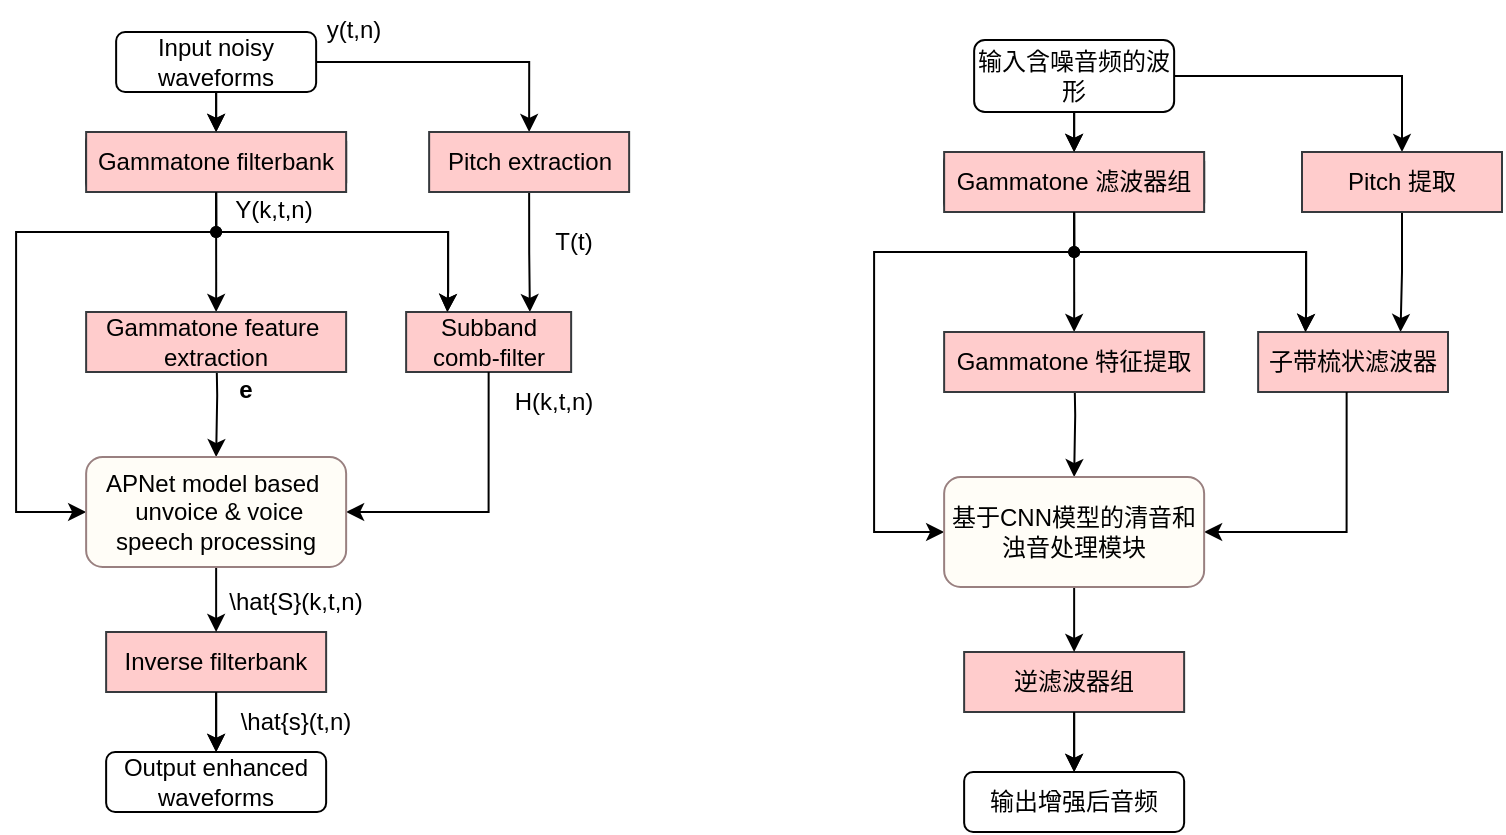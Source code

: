 <mxfile version="23.1.5" type="github">
  <diagram name="第 1 页" id="ZpOcNx6irWhhlP2ZK6mO">
    <mxGraphModel dx="-908" dy="1674" grid="1" gridSize="10" guides="1" tooltips="1" connect="1" arrows="1" fold="1" page="1" pageScale="1" pageWidth="827" pageHeight="1169" math="0" shadow="0">
      <root>
        <mxCell id="0" />
        <mxCell id="1" parent="0" />
        <mxCell id="Lh9kQwquSanoRVx8sud2-1" style="edgeStyle=orthogonalEdgeStyle;rounded=0;orthogonalLoop=1;jettySize=auto;html=1;exitX=0.5;exitY=1;exitDx=0;exitDy=0;entryX=0.5;entryY=0;entryDx=0;entryDy=0;" parent="1" source="Lh9kQwquSanoRVx8sud2-3" target="Lh9kQwquSanoRVx8sud2-7" edge="1">
          <mxGeometry relative="1" as="geometry" />
        </mxCell>
        <mxCell id="Lh9kQwquSanoRVx8sud2-2" style="edgeStyle=orthogonalEdgeStyle;rounded=0;orthogonalLoop=1;jettySize=auto;html=1;exitX=1;exitY=0.5;exitDx=0;exitDy=0;entryX=0.5;entryY=0;entryDx=0;entryDy=0;" parent="1" source="Lh9kQwquSanoRVx8sud2-3" target="Lh9kQwquSanoRVx8sud2-5" edge="1">
          <mxGeometry relative="1" as="geometry" />
        </mxCell>
        <mxCell id="Lh9kQwquSanoRVx8sud2-3" value="Input noisy waveforms" style="rounded=1;whiteSpace=wrap;html=1;" parent="1" vertex="1">
          <mxGeometry x="1711.07" y="6" width="100" height="30" as="geometry" />
        </mxCell>
        <mxCell id="Lh9kQwquSanoRVx8sud2-4" style="edgeStyle=orthogonalEdgeStyle;rounded=0;orthogonalLoop=1;jettySize=auto;html=1;exitX=0.5;exitY=1;exitDx=0;exitDy=0;entryX=0.75;entryY=0;entryDx=0;entryDy=0;" parent="1" source="Lh9kQwquSanoRVx8sud2-5" target="Lh9kQwquSanoRVx8sud2-8" edge="1">
          <mxGeometry relative="1" as="geometry">
            <mxPoint x="1893.57" y="146" as="targetPoint" />
          </mxGeometry>
        </mxCell>
        <mxCell id="Lh9kQwquSanoRVx8sud2-5" value="Pitch&amp;nbsp;extraction" style="rounded=0;whiteSpace=wrap;html=1;fillColor=#ffcccc;strokeColor=#36393d;" parent="1" vertex="1">
          <mxGeometry x="1867.57" y="56" width="100" height="30" as="geometry" />
        </mxCell>
        <mxCell id="Lh9kQwquSanoRVx8sud2-6" style="edgeStyle=orthogonalEdgeStyle;rounded=0;orthogonalLoop=1;jettySize=auto;html=1;exitX=0.5;exitY=1;exitDx=0;exitDy=0;entryX=0.25;entryY=0;entryDx=0;entryDy=0;" parent="1" source="Lh9kQwquSanoRVx8sud2-7" target="Lh9kQwquSanoRVx8sud2-8" edge="1">
          <mxGeometry relative="1" as="geometry">
            <mxPoint x="1906.07" y="136" as="targetPoint" />
            <Array as="points">
              <mxPoint x="1761.07" y="106" />
              <mxPoint x="1877.07" y="106" />
              <mxPoint x="1877.07" y="136" />
            </Array>
          </mxGeometry>
        </mxCell>
        <mxCell id="Lh9kQwquSanoRVx8sud2-7" value="Gammatone&amp;nbsp;Filterbank" style="rounded=1;whiteSpace=wrap;html=1;" parent="1" vertex="1">
          <mxGeometry x="1696.07" y="56" width="130" height="30" as="geometry" />
        </mxCell>
        <mxCell id="Lh9kQwquSanoRVx8sud2-8" value="Subband&lt;br&gt;comb-filter" style="rounded=0;whiteSpace=wrap;html=1;fillColor=#ffcccc;strokeColor=#36393d;" parent="1" vertex="1">
          <mxGeometry x="1856.07" y="146" width="82.5" height="30" as="geometry" />
        </mxCell>
        <mxCell id="Lh9kQwquSanoRVx8sud2-9" style="edgeStyle=orthogonalEdgeStyle;rounded=0;orthogonalLoop=1;jettySize=auto;html=1;exitX=0.5;exitY=1;exitDx=0;exitDy=0;entryX=0.5;entryY=0;entryDx=0;entryDy=0;" parent="1" target="Lh9kQwquSanoRVx8sud2-22" edge="1">
          <mxGeometry relative="1" as="geometry">
            <mxPoint x="1761.07" y="186" as="targetPoint" />
            <mxPoint x="1761.07" y="156" as="sourcePoint" />
          </mxGeometry>
        </mxCell>
        <mxCell id="Lh9kQwquSanoRVx8sud2-10" value="Output enhanced waveforms" style="rounded=1;whiteSpace=wrap;html=1;" parent="1" vertex="1">
          <mxGeometry x="1706.07" y="366" width="110" height="30" as="geometry" />
        </mxCell>
        <mxCell id="Lh9kQwquSanoRVx8sud2-11" value="" style="shape=waypoint;sketch=0;fillStyle=solid;size=6;pointerEvents=1;points=[];resizable=0;rotatable=0;perimeter=centerPerimeter;snapToPoint=1;" parent="1" vertex="1">
          <mxGeometry x="1751.07" y="96" width="20" height="20" as="geometry" />
        </mxCell>
        <mxCell id="Lh9kQwquSanoRVx8sud2-12" style="edgeStyle=orthogonalEdgeStyle;rounded=0;orthogonalLoop=1;jettySize=auto;html=1;exitX=0.5;exitY=1;exitDx=0;exitDy=0;entryX=0.5;entryY=0;entryDx=0;entryDy=0;" parent="1" source="Lh9kQwquSanoRVx8sud2-13" target="Lh9kQwquSanoRVx8sud2-10" edge="1">
          <mxGeometry relative="1" as="geometry" />
        </mxCell>
        <mxCell id="Lh9kQwquSanoRVx8sud2-13" value="Inverse filterbank" style="rounded=0;whiteSpace=wrap;html=1;fillColor=#ffcccc;strokeColor=#36393d;" parent="1" vertex="1">
          <mxGeometry x="1706.07" y="306" width="110" height="30" as="geometry" />
        </mxCell>
        <mxCell id="Lh9kQwquSanoRVx8sud2-14" style="edgeStyle=orthogonalEdgeStyle;rounded=0;orthogonalLoop=1;jettySize=auto;html=1;exitX=0.5;exitY=1;exitDx=0;exitDy=0;entryX=0;entryY=0.5;entryDx=0;entryDy=0;" parent="1" source="Lh9kQwquSanoRVx8sud2-15" target="Lh9kQwquSanoRVx8sud2-22" edge="1">
          <mxGeometry relative="1" as="geometry">
            <Array as="points">
              <mxPoint x="1761.04" y="106" />
              <mxPoint x="1661.04" y="106" />
              <mxPoint x="1661.04" y="246" />
            </Array>
            <mxPoint x="1696.07" y="261" as="targetPoint" />
          </mxGeometry>
        </mxCell>
        <mxCell id="Lh9kQwquSanoRVx8sud2-15" value="Gammatone&amp;nbsp;filterbank" style="rounded=0;whiteSpace=wrap;html=1;fillColor=#ffcccc;strokeColor=#36393d;" parent="1" vertex="1">
          <mxGeometry x="1696.07" y="56" width="130" height="30" as="geometry" />
        </mxCell>
        <mxCell id="Lh9kQwquSanoRVx8sud2-16" style="edgeStyle=orthogonalEdgeStyle;rounded=0;orthogonalLoop=1;jettySize=auto;html=1;exitX=0.5;exitY=1;exitDx=0;exitDy=0;entryX=0.5;entryY=0;entryDx=0;entryDy=0;" parent="1" edge="1">
          <mxGeometry relative="1" as="geometry">
            <mxPoint x="1761.07" y="36" as="sourcePoint" />
            <mxPoint x="1761.07" y="56" as="targetPoint" />
          </mxGeometry>
        </mxCell>
        <mxCell id="Lh9kQwquSanoRVx8sud2-17" style="edgeStyle=orthogonalEdgeStyle;rounded=0;orthogonalLoop=1;jettySize=auto;html=1;exitDx=0;exitDy=0;entryX=0.5;entryY=0;entryDx=0;entryDy=0;" parent="1" source="Lh9kQwquSanoRVx8sud2-23" target="Lh9kQwquSanoRVx8sud2-20" edge="1">
          <mxGeometry relative="1" as="geometry" />
        </mxCell>
        <mxCell id="Lh9kQwquSanoRVx8sud2-18" style="edgeStyle=orthogonalEdgeStyle;rounded=0;orthogonalLoop=1;jettySize=auto;html=1;exitX=0.5;exitY=1;exitDx=0;exitDy=0;entryX=0.25;entryY=0;entryDx=0;entryDy=0;" parent="1" edge="1">
          <mxGeometry relative="1" as="geometry">
            <mxPoint x="1876.695" y="146" as="targetPoint" />
            <Array as="points">
              <mxPoint x="1761.07" y="106" />
              <mxPoint x="1877.07" y="106" />
              <mxPoint x="1877.07" y="136" />
            </Array>
            <mxPoint x="1761.07" y="86" as="sourcePoint" />
          </mxGeometry>
        </mxCell>
        <mxCell id="Lh9kQwquSanoRVx8sud2-19" style="edgeStyle=orthogonalEdgeStyle;rounded=0;orthogonalLoop=1;jettySize=auto;html=1;exitX=0.5;exitY=1;exitDx=0;exitDy=0;entryX=1;entryY=0.5;entryDx=0;entryDy=0;" parent="1" target="Lh9kQwquSanoRVx8sud2-22" edge="1">
          <mxGeometry relative="1" as="geometry">
            <mxPoint x="1826.07" y="261" as="targetPoint" />
            <Array as="points">
              <mxPoint x="1897.04" y="246" />
            </Array>
            <mxPoint x="1897.32" y="176.0" as="sourcePoint" />
          </mxGeometry>
        </mxCell>
        <mxCell id="Lh9kQwquSanoRVx8sud2-20" value="Gammatone&amp;nbsp;feature&amp;nbsp;&lt;br&gt;extraction" style="rounded=0;whiteSpace=wrap;html=1;fillColor=#ffcccc;strokeColor=#36393d;" parent="1" vertex="1">
          <mxGeometry x="1696.07" y="146" width="130" height="30" as="geometry" />
        </mxCell>
        <mxCell id="Lh9kQwquSanoRVx8sud2-21" style="edgeStyle=orthogonalEdgeStyle;rounded=0;orthogonalLoop=1;jettySize=auto;html=1;exitX=0.5;exitY=1;exitDx=0;exitDy=0;entryX=0.5;entryY=0;entryDx=0;entryDy=0;" parent="1" source="Lh9kQwquSanoRVx8sud2-22" edge="1">
          <mxGeometry relative="1" as="geometry">
            <mxPoint x="1761.07" y="306.0" as="targetPoint" />
          </mxGeometry>
        </mxCell>
        <mxCell id="Lh9kQwquSanoRVx8sud2-22" value="APNet model based&amp;nbsp; &amp;nbsp;unvoice &amp;amp; voice speech processing" style="rounded=1;whiteSpace=wrap;html=1;fillColor=#fffdf7;strokeColor=#998080;" parent="1" vertex="1">
          <mxGeometry x="1696.07" y="218.5" width="130" height="55" as="geometry" />
        </mxCell>
        <mxCell id="Lh9kQwquSanoRVx8sud2-23" value="" style="shape=waypoint;sketch=0;fillStyle=solid;size=6;pointerEvents=1;points=[];resizable=0;rotatable=0;perimeter=centerPerimeter;snapToPoint=1;" parent="1" vertex="1">
          <mxGeometry x="1751.07" y="96" width="20" height="20" as="geometry" />
        </mxCell>
        <mxCell id="Lh9kQwquSanoRVx8sud2-24" style="edgeStyle=orthogonalEdgeStyle;rounded=0;orthogonalLoop=1;jettySize=auto;html=1;exitX=0.5;exitY=1;exitDx=0;exitDy=0;entryX=0.5;entryY=0;entryDx=0;entryDy=0;" parent="1" edge="1">
          <mxGeometry relative="1" as="geometry">
            <mxPoint x="1761.07" y="336.0" as="sourcePoint" />
            <mxPoint x="1761.07" y="366" as="targetPoint" />
          </mxGeometry>
        </mxCell>
        <mxCell id="9gwDb0QETDa5rGv9YIZs-1" style="edgeStyle=orthogonalEdgeStyle;rounded=0;orthogonalLoop=1;jettySize=auto;html=1;exitX=0.5;exitY=1;exitDx=0;exitDy=0;entryX=0.5;entryY=0;entryDx=0;entryDy=0;" parent="1" source="9gwDb0QETDa5rGv9YIZs-3" target="9gwDb0QETDa5rGv9YIZs-7" edge="1">
          <mxGeometry relative="1" as="geometry" />
        </mxCell>
        <mxCell id="9gwDb0QETDa5rGv9YIZs-2" style="edgeStyle=orthogonalEdgeStyle;rounded=0;orthogonalLoop=1;jettySize=auto;html=1;exitX=1;exitY=0.5;exitDx=0;exitDy=0;entryX=0.5;entryY=0;entryDx=0;entryDy=0;" parent="1" source="9gwDb0QETDa5rGv9YIZs-3" target="9gwDb0QETDa5rGv9YIZs-5" edge="1">
          <mxGeometry relative="1" as="geometry" />
        </mxCell>
        <mxCell id="9gwDb0QETDa5rGv9YIZs-3" value="输入含噪音频的波形" style="rounded=1;whiteSpace=wrap;html=1;" parent="1" vertex="1">
          <mxGeometry x="2140.07" y="10" width="100" height="36" as="geometry" />
        </mxCell>
        <mxCell id="9gwDb0QETDa5rGv9YIZs-4" style="edgeStyle=orthogonalEdgeStyle;rounded=0;orthogonalLoop=1;jettySize=auto;html=1;exitX=0.5;exitY=1;exitDx=0;exitDy=0;entryX=0.75;entryY=0;entryDx=0;entryDy=0;" parent="1" source="9gwDb0QETDa5rGv9YIZs-5" target="9gwDb0QETDa5rGv9YIZs-8" edge="1">
          <mxGeometry relative="1" as="geometry">
            <mxPoint x="2322.57" y="156" as="targetPoint" />
          </mxGeometry>
        </mxCell>
        <mxCell id="9gwDb0QETDa5rGv9YIZs-5" value="Pitch&amp;nbsp;提取" style="rounded=0;whiteSpace=wrap;html=1;fillColor=#ffcccc;strokeColor=#36393d;" parent="1" vertex="1">
          <mxGeometry x="2304.0" y="66" width="100" height="30" as="geometry" />
        </mxCell>
        <mxCell id="9gwDb0QETDa5rGv9YIZs-6" style="edgeStyle=orthogonalEdgeStyle;rounded=0;orthogonalLoop=1;jettySize=auto;html=1;exitX=0.5;exitY=1;exitDx=0;exitDy=0;entryX=0.25;entryY=0;entryDx=0;entryDy=0;" parent="1" source="9gwDb0QETDa5rGv9YIZs-7" target="9gwDb0QETDa5rGv9YIZs-8" edge="1">
          <mxGeometry relative="1" as="geometry">
            <mxPoint x="2335.07" y="146" as="targetPoint" />
            <Array as="points">
              <mxPoint x="2190.07" y="116" />
              <mxPoint x="2306.07" y="116" />
              <mxPoint x="2306.07" y="146" />
            </Array>
          </mxGeometry>
        </mxCell>
        <mxCell id="9gwDb0QETDa5rGv9YIZs-7" value="Gammatone&amp;nbsp;Filterbank" style="rounded=1;whiteSpace=wrap;html=1;" parent="1" vertex="1">
          <mxGeometry x="2125.07" y="66" width="130" height="30" as="geometry" />
        </mxCell>
        <mxCell id="9gwDb0QETDa5rGv9YIZs-8" value="子带梳状滤波器" style="rounded=0;whiteSpace=wrap;html=1;fillColor=#ffcccc;strokeColor=#36393d;" parent="1" vertex="1">
          <mxGeometry x="2282.07" y="156" width="94.93" height="30" as="geometry" />
        </mxCell>
        <mxCell id="9gwDb0QETDa5rGv9YIZs-9" style="edgeStyle=orthogonalEdgeStyle;rounded=0;orthogonalLoop=1;jettySize=auto;html=1;exitX=0.5;exitY=1;exitDx=0;exitDy=0;entryX=0.5;entryY=0;entryDx=0;entryDy=0;" parent="1" target="9gwDb0QETDa5rGv9YIZs-22" edge="1">
          <mxGeometry relative="1" as="geometry">
            <mxPoint x="2190.07" y="196" as="targetPoint" />
            <mxPoint x="2190.07" y="166" as="sourcePoint" />
          </mxGeometry>
        </mxCell>
        <mxCell id="9gwDb0QETDa5rGv9YIZs-10" value="输出增强后音频" style="rounded=1;whiteSpace=wrap;html=1;" parent="1" vertex="1">
          <mxGeometry x="2135.07" y="376" width="110" height="30" as="geometry" />
        </mxCell>
        <mxCell id="9gwDb0QETDa5rGv9YIZs-11" value="" style="shape=waypoint;sketch=0;fillStyle=solid;size=6;pointerEvents=1;points=[];resizable=0;rotatable=0;perimeter=centerPerimeter;snapToPoint=1;" parent="1" vertex="1">
          <mxGeometry x="2180.07" y="106" width="20" height="20" as="geometry" />
        </mxCell>
        <mxCell id="9gwDb0QETDa5rGv9YIZs-12" style="edgeStyle=orthogonalEdgeStyle;rounded=0;orthogonalLoop=1;jettySize=auto;html=1;exitX=0.5;exitY=1;exitDx=0;exitDy=0;entryX=0.5;entryY=0;entryDx=0;entryDy=0;" parent="1" source="9gwDb0QETDa5rGv9YIZs-13" target="9gwDb0QETDa5rGv9YIZs-10" edge="1">
          <mxGeometry relative="1" as="geometry" />
        </mxCell>
        <mxCell id="9gwDb0QETDa5rGv9YIZs-13" value="逆滤波器组" style="rounded=0;whiteSpace=wrap;html=1;fillColor=#ffcccc;strokeColor=#36393d;" parent="1" vertex="1">
          <mxGeometry x="2135.07" y="316" width="110" height="30" as="geometry" />
        </mxCell>
        <mxCell id="9gwDb0QETDa5rGv9YIZs-14" style="edgeStyle=orthogonalEdgeStyle;rounded=0;orthogonalLoop=1;jettySize=auto;html=1;exitX=0.5;exitY=1;exitDx=0;exitDy=0;entryX=0;entryY=0.5;entryDx=0;entryDy=0;" parent="1" source="9gwDb0QETDa5rGv9YIZs-15" target="9gwDb0QETDa5rGv9YIZs-22" edge="1">
          <mxGeometry relative="1" as="geometry">
            <Array as="points">
              <mxPoint x="2190.04" y="116" />
              <mxPoint x="2090.04" y="116" />
              <mxPoint x="2090.04" y="256" />
            </Array>
            <mxPoint x="2125.07" y="271" as="targetPoint" />
          </mxGeometry>
        </mxCell>
        <mxCell id="9gwDb0QETDa5rGv9YIZs-15" value="Gammatone&amp;nbsp;滤波器组" style="rounded=0;whiteSpace=wrap;html=1;fillColor=#ffcccc;strokeColor=#36393d;" parent="1" vertex="1">
          <mxGeometry x="2125.07" y="66" width="130" height="30" as="geometry" />
        </mxCell>
        <mxCell id="9gwDb0QETDa5rGv9YIZs-16" style="edgeStyle=orthogonalEdgeStyle;rounded=0;orthogonalLoop=1;jettySize=auto;html=1;exitX=0.5;exitY=1;exitDx=0;exitDy=0;entryX=0.5;entryY=0;entryDx=0;entryDy=0;" parent="1" edge="1">
          <mxGeometry relative="1" as="geometry">
            <mxPoint x="2190.07" y="46" as="sourcePoint" />
            <mxPoint x="2190.07" y="66" as="targetPoint" />
          </mxGeometry>
        </mxCell>
        <mxCell id="9gwDb0QETDa5rGv9YIZs-17" style="edgeStyle=orthogonalEdgeStyle;rounded=0;orthogonalLoop=1;jettySize=auto;html=1;exitDx=0;exitDy=0;entryX=0.5;entryY=0;entryDx=0;entryDy=0;" parent="1" source="9gwDb0QETDa5rGv9YIZs-23" target="9gwDb0QETDa5rGv9YIZs-20" edge="1">
          <mxGeometry relative="1" as="geometry" />
        </mxCell>
        <mxCell id="9gwDb0QETDa5rGv9YIZs-18" style="edgeStyle=orthogonalEdgeStyle;rounded=0;orthogonalLoop=1;jettySize=auto;html=1;exitX=0.5;exitY=1;exitDx=0;exitDy=0;entryX=0.25;entryY=0;entryDx=0;entryDy=0;" parent="1" edge="1">
          <mxGeometry relative="1" as="geometry">
            <mxPoint x="2305.695" y="156" as="targetPoint" />
            <Array as="points">
              <mxPoint x="2190.07" y="116" />
              <mxPoint x="2306.07" y="116" />
              <mxPoint x="2306.07" y="146" />
            </Array>
            <mxPoint x="2190.07" y="96" as="sourcePoint" />
          </mxGeometry>
        </mxCell>
        <mxCell id="9gwDb0QETDa5rGv9YIZs-19" style="edgeStyle=orthogonalEdgeStyle;rounded=0;orthogonalLoop=1;jettySize=auto;html=1;exitX=0.5;exitY=1;exitDx=0;exitDy=0;entryX=1;entryY=0.5;entryDx=0;entryDy=0;" parent="1" target="9gwDb0QETDa5rGv9YIZs-22" edge="1">
          <mxGeometry relative="1" as="geometry">
            <mxPoint x="2255.07" y="271" as="targetPoint" />
            <Array as="points">
              <mxPoint x="2326.04" y="256" />
            </Array>
            <mxPoint x="2326.32" y="186.0" as="sourcePoint" />
          </mxGeometry>
        </mxCell>
        <mxCell id="9gwDb0QETDa5rGv9YIZs-20" value="Gammatone&amp;nbsp;特征提取" style="rounded=0;whiteSpace=wrap;html=1;fillColor=#ffcccc;strokeColor=#36393d;" parent="1" vertex="1">
          <mxGeometry x="2125.07" y="156" width="130" height="30" as="geometry" />
        </mxCell>
        <mxCell id="9gwDb0QETDa5rGv9YIZs-21" style="edgeStyle=orthogonalEdgeStyle;rounded=0;orthogonalLoop=1;jettySize=auto;html=1;exitX=0.5;exitY=1;exitDx=0;exitDy=0;entryX=0.5;entryY=0;entryDx=0;entryDy=0;" parent="1" source="9gwDb0QETDa5rGv9YIZs-22" edge="1">
          <mxGeometry relative="1" as="geometry">
            <mxPoint x="2190.07" y="316.0" as="targetPoint" />
          </mxGeometry>
        </mxCell>
        <mxCell id="9gwDb0QETDa5rGv9YIZs-22" value="基于CNN模型的清音和浊音处理模块" style="rounded=1;whiteSpace=wrap;html=1;fillColor=#fffdf7;strokeColor=#998080;" parent="1" vertex="1">
          <mxGeometry x="2125.07" y="228.5" width="130" height="55" as="geometry" />
        </mxCell>
        <mxCell id="9gwDb0QETDa5rGv9YIZs-23" value="" style="shape=waypoint;sketch=0;fillStyle=solid;size=6;pointerEvents=1;points=[];resizable=0;rotatable=0;perimeter=centerPerimeter;snapToPoint=1;" parent="1" vertex="1">
          <mxGeometry x="2180.07" y="106" width="20" height="20" as="geometry" />
        </mxCell>
        <mxCell id="9gwDb0QETDa5rGv9YIZs-24" style="edgeStyle=orthogonalEdgeStyle;rounded=0;orthogonalLoop=1;jettySize=auto;html=1;exitX=0.5;exitY=1;exitDx=0;exitDy=0;entryX=0.5;entryY=0;entryDx=0;entryDy=0;" parent="1" edge="1">
          <mxGeometry relative="1" as="geometry">
            <mxPoint x="2190.07" y="346.0" as="sourcePoint" />
            <mxPoint x="2190.07" y="376" as="targetPoint" />
          </mxGeometry>
        </mxCell>
        <mxCell id="XzC5ilUD2idW7kiaF7pm-1" value="y(t,n)" style="rounded=1;whiteSpace=wrap;html=1;strokeColor=none;fillColor=none;" vertex="1" parent="1">
          <mxGeometry x="1780" y="-10" width="100" height="30" as="geometry" />
        </mxCell>
        <mxCell id="XzC5ilUD2idW7kiaF7pm-2" value="Y(k,t,n)" style="rounded=1;whiteSpace=wrap;html=1;strokeColor=none;fillColor=none;" vertex="1" parent="1">
          <mxGeometry x="1740" y="80" width="100" height="30" as="geometry" />
        </mxCell>
        <mxCell id="XzC5ilUD2idW7kiaF7pm-3" value="T(t)" style="rounded=1;whiteSpace=wrap;html=1;strokeColor=none;fillColor=none;" vertex="1" parent="1">
          <mxGeometry x="1890" y="96" width="100" height="30" as="geometry" />
        </mxCell>
        <mxCell id="XzC5ilUD2idW7kiaF7pm-4" value="H(k,t,n)" style="rounded=1;whiteSpace=wrap;html=1;strokeColor=none;fillColor=none;" vertex="1" parent="1">
          <mxGeometry x="1880" y="176" width="100" height="30" as="geometry" />
        </mxCell>
        <mxCell id="XzC5ilUD2idW7kiaF7pm-5" value="&lt;b&gt;e&lt;/b&gt;" style="rounded=1;whiteSpace=wrap;html=1;strokeColor=none;fillColor=none;" vertex="1" parent="1">
          <mxGeometry x="1726.07" y="170" width="100" height="30" as="geometry" />
        </mxCell>
        <mxCell id="XzC5ilUD2idW7kiaF7pm-6" value="\hat{S}(k,t,n)" style="rounded=1;whiteSpace=wrap;html=1;strokeColor=none;fillColor=none;" vertex="1" parent="1">
          <mxGeometry x="1751.07" y="276" width="100" height="30" as="geometry" />
        </mxCell>
        <mxCell id="XzC5ilUD2idW7kiaF7pm-7" value="\hat{s}(t,n)" style="rounded=1;whiteSpace=wrap;html=1;strokeColor=none;fillColor=none;" vertex="1" parent="1">
          <mxGeometry x="1751.07" y="336" width="100" height="30" as="geometry" />
        </mxCell>
      </root>
    </mxGraphModel>
  </diagram>
</mxfile>
